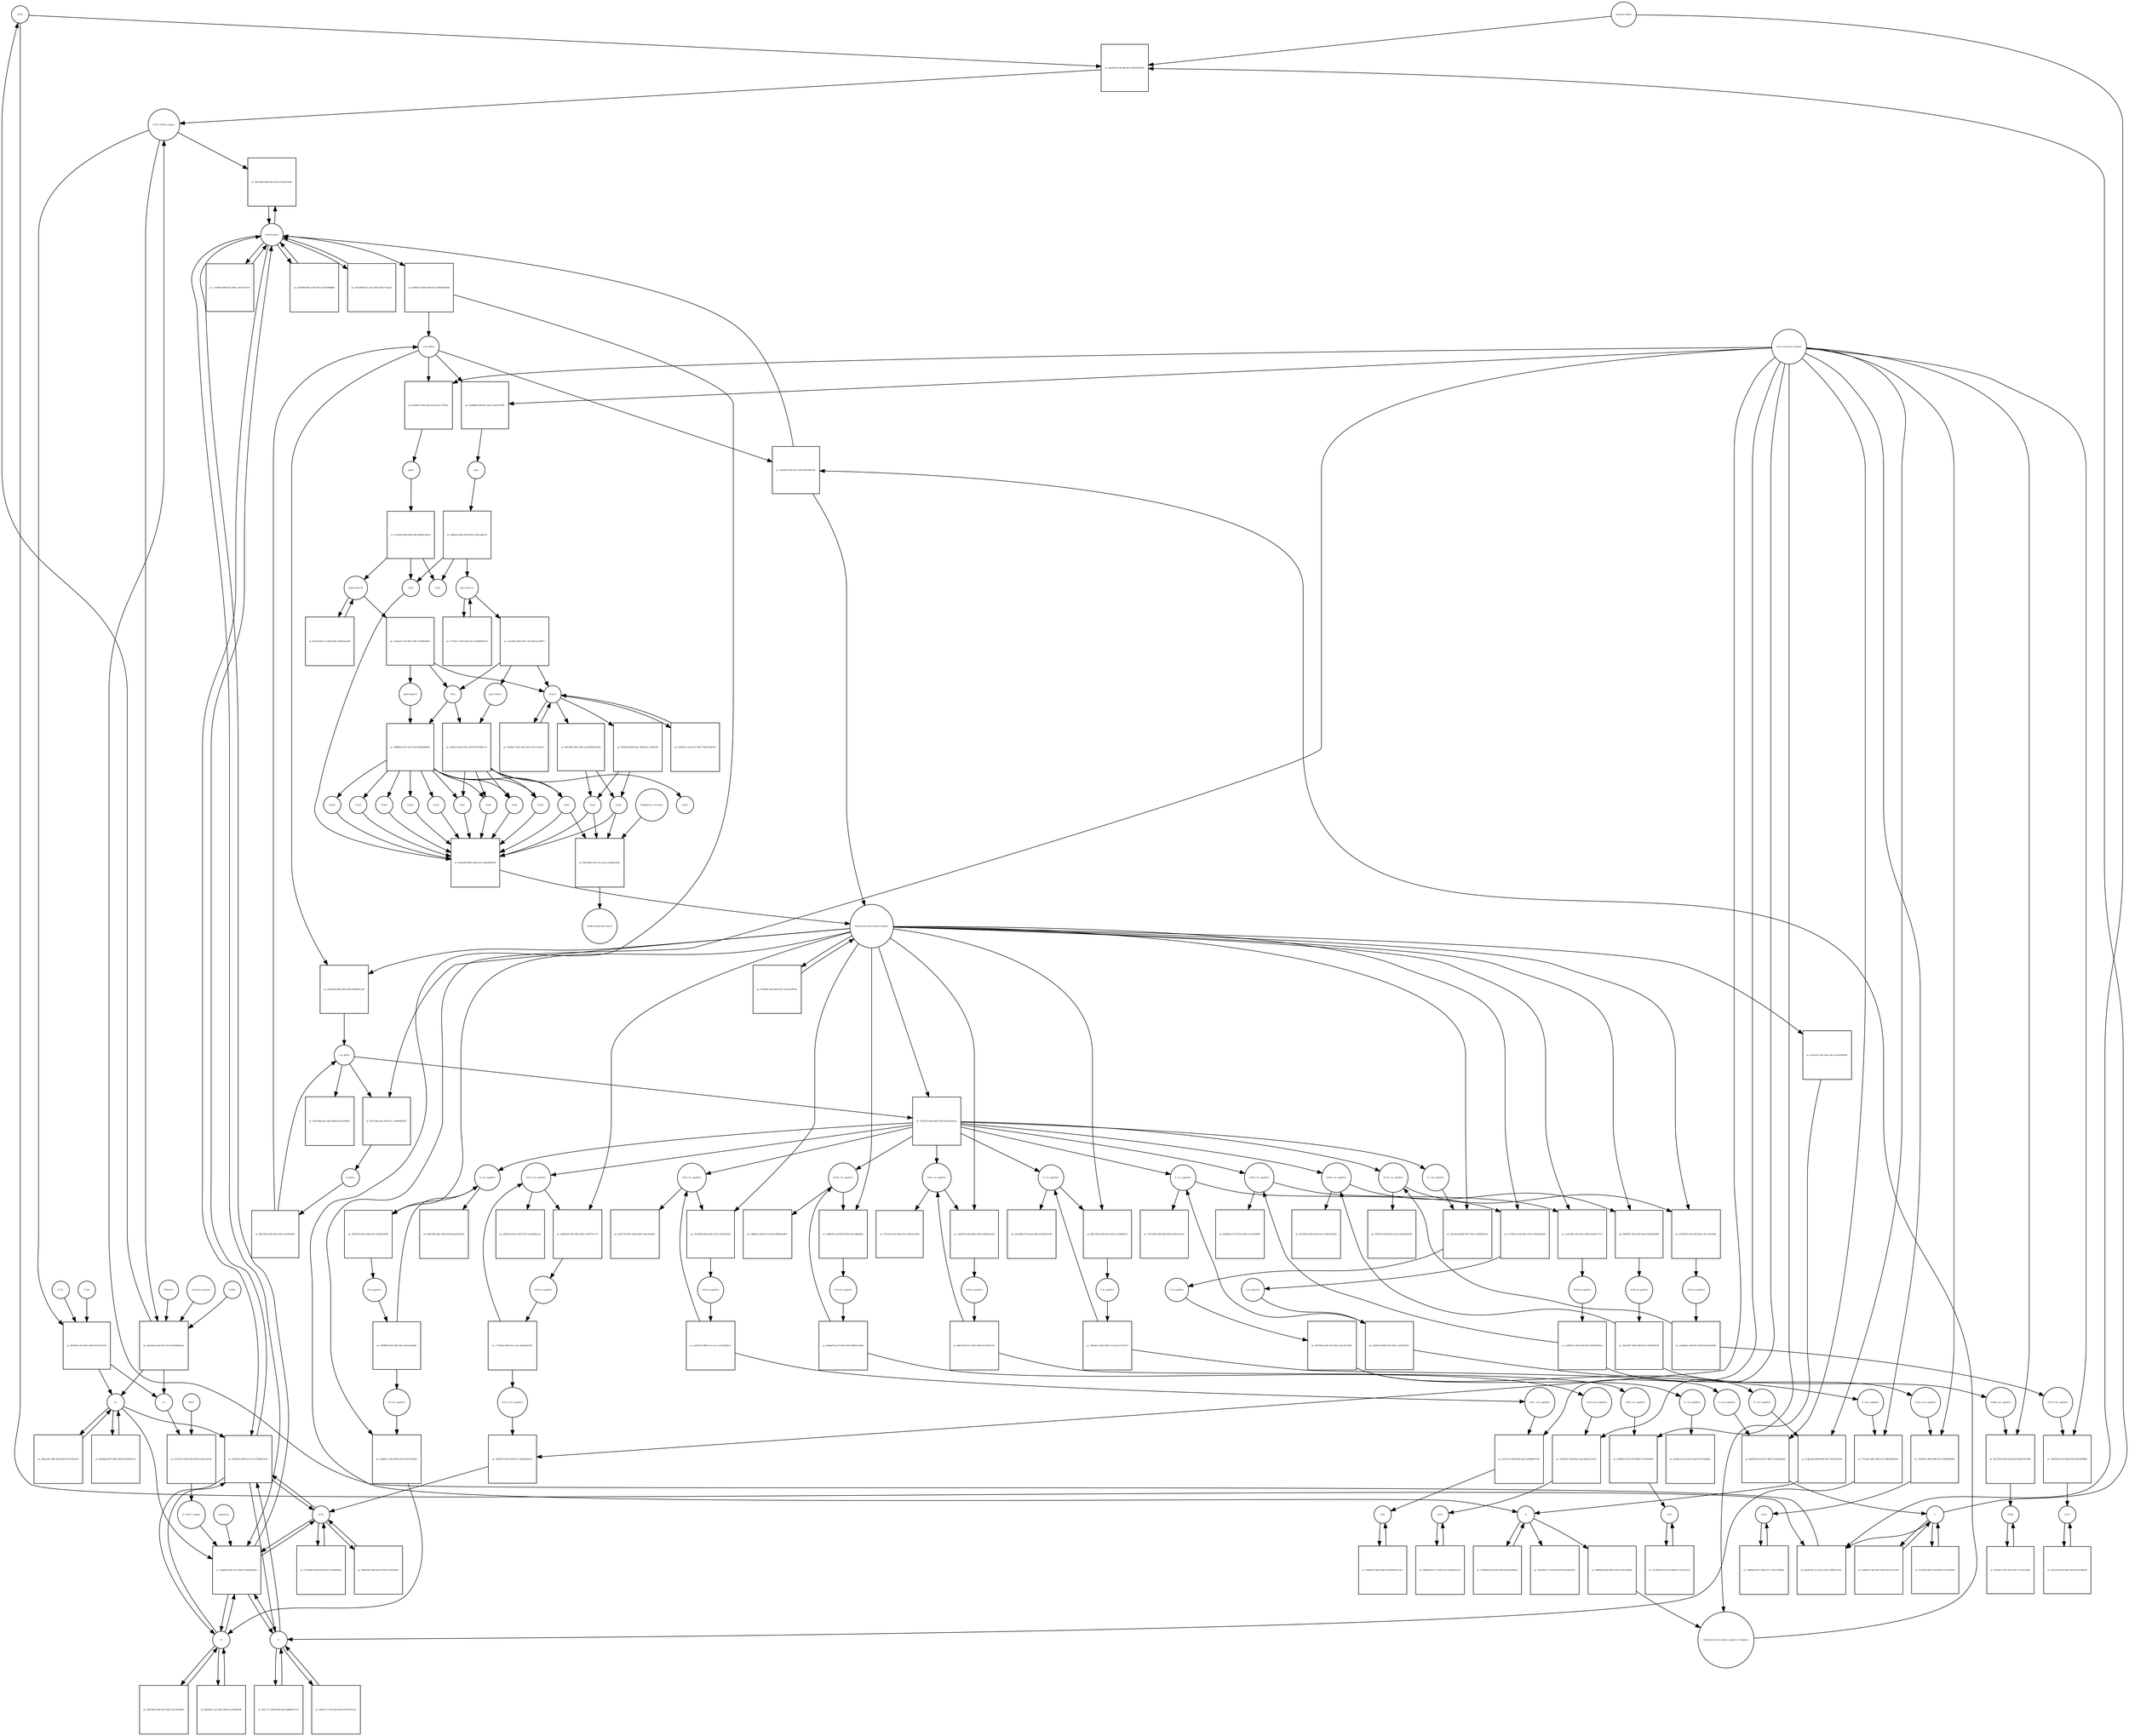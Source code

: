 strict digraph  {
ACE2 [annotation="", bipartite=0, cls=macromolecule, fontsize=4, label=ACE2, shape=circle];
"pr_ae429cd2-7edf-4fff-ba7a-9827845254f2" [annotation="", bipartite=1, cls=process, fontsize=4, label="pr_ae429cd2-7edf-4fff-ba7a-9827845254f2", shape=square];
"ACE2_SPIKE complex" [annotation="", bipartite=0, cls=complex, fontsize=4, label="ACE2_SPIKE complex", shape=circle];
"Heparan sulfate" [annotation="urn_miriam_obo.chebi_CHEBI%3A28815", bipartite=0, cls="simple chemical", fontsize=4, label="Heparan sulfate", shape=circle];
S [annotation=urn_miriam_uniprot_P0DTC2, bipartite=0, cls=macromolecule, fontsize=4, label=S, shape=circle];
Nucleocapsid [annotation="urn_miriam_obo.go_GO%3A0019013", bipartite=0, cls=complex, fontsize=4, label=Nucleocapsid, shape=circle];
"pr_d6cfea4b-5dd4-4dee-ba16-afc4eb274e44" [annotation="", bipartite=1, cls=process, fontsize=4, label="pr_d6cfea4b-5dd4-4dee-ba16-afc4eb274e44", shape=square];
"pr_df10e9fe-e4f4-4632-a469-d7fe5a012745" [annotation="", bipartite=1, cls=process, fontsize=4, label="pr_df10e9fe-e4f4-4632-a469-d7fe5a012745", shape=square];
S2 [annotation=urn_miriam_interpro_IPR002552, bipartite=0, cls=macromolecule, fontsize=4, label=S2, shape=circle];
CTSB [annotation="", bipartite=0, cls=macromolecule, fontsize=4, label=CTSB, shape=circle];
CTSL [annotation="", bipartite=0, cls=macromolecule, fontsize=4, label=CTSL, shape=circle];
S1 [annotation=urn_miriam_interpro_IPR002551, bipartite=0, cls=macromolecule, fontsize=4, label=S1, shape=circle];
"pr_ba24875b-11ca-461e-a762-1498fd7ce03e" [annotation="", bipartite=1, cls=process, fontsize=4, label="pr_ba24875b-11ca-461e-a762-1498fd7ce03e", shape=square];
"pr_4ab6f9b3-df6c-407e-8e8e-3e944a9d02eb" [annotation="", bipartite=1, cls=process, fontsize=4, label="pr_4ab6f9b3-df6c-407e-8e8e-3e944a9d02eb", shape=square];
cholesterol [annotation="urn_miriam_obo.chebi_CHEBI%3A16113", bipartite=0, cls="simple chemical", fontsize=4, label=cholesterol, shape=circle];
"S1_NRP1 complex" [annotation="", bipartite=0, cls=complex, fontsize=4, label="S1_NRP1 complex", shape=circle];
E [annotation=urn_miriam_uniprot_P0DTC4, bipartite=0, cls=macromolecule, fontsize=4, label=E, shape=circle];
M [annotation=urn_miriam_uniprot_P0DTC5, bipartite=0, cls=macromolecule, fontsize=4, label=M, shape=circle];
Orf7a [annotation=urn_miriam_uniprot_P0DTC7, bipartite=0, cls=macromolecule, fontsize=4, label=Orf7a, shape=circle];
"pr_830b4176-588d-4566-87e4-18d6be825b0b" [annotation="", bipartite=1, cls=process, fontsize=4, label="pr_830b4176-588d-4566-87e4-18d6be825b0b", shape=square];
"(+)ss gRNA" [annotation=urn_miriam_refseq_NC_045512, bipartite=0, cls="nucleic acid feature", fontsize=4, label="(+)ss gRNA", shape=circle];
N [annotation=urn_miriam_uniprot_P0DTC9, bipartite=0, cls="macromolecule multimer", fontsize=4, label=N, shape=circle];
"pr_051bf994-9dea-4745-9b7a-a12b919889b8" [annotation="", bipartite=1, cls=process, fontsize=4, label="pr_051bf994-9dea-4745-9b7a-a12b919889b8", shape=square];
"pr_07dcd8b9-87fc-41e5-b9fa-4526777ea432" [annotation="", bipartite=1, cls=process, fontsize=4, label="pr_07dcd8b9-87fc-41e5-b9fa-4526777ea432", shape=square];
"pr_4dc939a0-7cc9-4c69-ae95-f9cea2d2a392" [annotation="", bipartite=1, cls=process, fontsize=4, label="pr_4dc939a0-7cc9-4c69-ae95-f9cea2d2a392", shape=square];
"pr_57d620f0-e97f-4a61-beb3-41baa6599a54" [annotation="", bipartite=1, cls=process, fontsize=4, label="pr_57d620f0-e97f-4a61-beb3-41baa6599a54", shape=square];
"N (+)ss sgmRNA" [annotation=urn_miriam_ncbigene_43740575, bipartite=0, cls="nucleic acid feature", fontsize=4, label="N (+)ss sgmRNA", shape=circle];
"pr_9cdbce46-6068-4d99-a087-f253fcbf22ad" [annotation="", bipartite=1, cls=process, fontsize=4, label="pr_9cdbce46-6068-4d99-a087-f253fcbf22ad", shape=square];
"Host translation complex" [annotation="urn_miriam_obo.go_GO%3A0070992", bipartite=0, cls=complex, fontsize=4, label="Host translation complex", shape=circle];
"pr_1116f0eb-3b99-4fa1-9b8c-ce93331f7319" [annotation="", bipartite=1, cls=process, fontsize=4, label="pr_1116f0eb-3b99-4fa1-9b8c-ce93331f7319", shape=square];
"pr_da8a3a0e-e202-419c-8c3d-0010df0d562e" [annotation="", bipartite=1, cls=process, fontsize=4, label="pr_da8a3a0e-e202-419c-8c3d-0010df0d562e", shape=square];
FURIN [annotation="", bipartite=0, cls=macromolecule, fontsize=4, label=FURIN, shape=circle];
TMPRSS2 [annotation="", bipartite=0, cls=macromolecule, fontsize=4, label=TMPRSS2, shape=circle];
"Camostat mesylate" [annotation="urn_miriam_pubchem.compound_2536", bipartite=0, cls="simple chemical", fontsize=4, label="Camostat mesylate", shape=circle];
"pr_4462e340-c88e-4938-ab96-78110783ecf0" [annotation="", bipartite=1, cls=process, fontsize=4, label="pr_4462e340-c88e-4938-ab96-78110783ecf0", shape=square];
"Replication transcription complex_N oligomer" [annotation="", bipartite=0, cls=complex, fontsize=4, label="Replication transcription complex_N oligomer", shape=circle];
"pr_3dcaf26f-549e-4a1e-9544-9ffd1660c69c" [annotation="", bipartite=1, cls=process, fontsize=4, label="pr_3dcaf26f-549e-4a1e-9544-9ffd1660c69c", shape=square];
"Replication transcription complex" [annotation="", bipartite=0, cls=complex, fontsize=4, label="Replication transcription complex", shape=circle];
"pr_a3f3e601-a9f9-4cc5-a751-67fff6dc2e03" [annotation="", bipartite=1, cls=process, fontsize=4, label="pr_a3f3e601-a9f9-4cc5-a751-67fff6dc2e03", shape=square];
"pr_d62fddeb-897f-4d9a-8d56-ad76449a72e3" [annotation="", bipartite=1, cls=process, fontsize=4, label="pr_d62fddeb-897f-4d9a-8d56-ad76449a72e3", shape=square];
"pp1a Nsp3-11" [annotation=urn_miriam_uniprot_P0DTC1, bipartite=0, cls=macromolecule, fontsize=4, label="pp1a Nsp3-11", shape=circle];
"pr_acea0d4a-0b45-4627-aeb2-982cee1f6877" [annotation="", bipartite=1, cls=process, fontsize=4, label="pr_acea0d4a-0b45-4627-aeb2-982cee1f6877", shape=square];
"pp1a Nsp6-11" [annotation=urn_miriam_uniprot_P0DTC1, bipartite=0, cls=macromolecule, fontsize=4, label="pp1a Nsp6-11", shape=circle];
"Nsp3-4" [annotation="urn_miriam_ncbiprotein_YP_009725299|urn_miriam_ncbiprotein_YP_009725300", bipartite=0, cls=macromolecule, fontsize=4, label="Nsp3-4", shape=circle];
Nsp5 [annotation=urn_miriam_ncbiprotein_YP_009725301, bipartite=0, cls="macromolecule multimer", fontsize=4, label=Nsp5, shape=circle];
"Endoplasmic reticulum" [annotation="urn_miriam_obo.go_GO%3A0005783", bipartite=0, cls=complex, fontsize=4, label="Endoplasmic reticulum", shape=circle];
"pr_b005a989-ce67-431e-a32e-ac63b6524427" [annotation="", bipartite=1, cls=process, fontsize=4, label="pr_b005a989-ce67-431e-a32e-ac63b6524427", shape=square];
"Double-membrane vesicle" [annotation="urn_miriam_obo.go_GO%3A0039718", bipartite=0, cls=complex, fontsize=4, label="Double-membrane vesicle", shape=circle];
Nsp4 [annotation=urn_miriam_ncbiprotein_YP_009725300, bipartite=0, cls=macromolecule, fontsize=4, label=Nsp4, shape=circle];
Nsp3 [annotation=urn_miriam_ncbiprotein_YP_009725299, bipartite=0, cls=macromolecule, fontsize=4, label=Nsp3, shape=circle];
Nsp6 [annotation=urn_miriam_ncbiprotein_YP_009725302, bipartite=0, cls=macromolecule, fontsize=4, label=Nsp6, shape=circle];
"pr_77730cc2-75b6-4ed7-9ec5-a39948180519" [annotation="", bipartite=1, cls=process, fontsize=4, label="pr_77730cc2-75b6-4ed7-9ec5-a39948180519", shape=square];
"pr_e500425c-0aad-4c21-bfb7-70a6e79ad749" [annotation="", bipartite=1, cls=process, fontsize=4, label="pr_e500425c-0aad-4c21-bfb7-70a6e79ad749", shape=square];
"pp1ab Nsp3-16" [annotation=urn_miriam_uniprot_P0DTD1, bipartite=0, cls=macromolecule, fontsize=4, label="pp1ab Nsp3-16", shape=circle];
"pr_80ce01d0-bc1e-40d8-8296-a598d15ae846" [annotation="", bipartite=1, cls=process, fontsize=4, label="pr_80ce01d0-bc1e-40d8-8296-a598d15ae846", shape=square];
"pr_53efeab2-74c6-46f7-a982-72a90658efa5" [annotation="", bipartite=1, cls=process, fontsize=4, label="pr_53efeab2-74c6-46f7-a982-72a90658efa5", shape=square];
"pp1ab nsp6-16" [annotation=urn_miriam_uniprot_P0DTD1, bipartite=0, cls=macromolecule, fontsize=4, label="pp1ab nsp6-16", shape=circle];
"pr_d987cd60-a189-45e9-9b63-5ae724538d1c" [annotation="", bipartite=1, cls=process, fontsize=4, label="pr_d987cd60-a189-45e9-9b63-5ae724538d1c", shape=square];
"pr_2b2c717c-495b-4048-a0a6-0dbd951a727c" [annotation="", bipartite=1, cls=process, fontsize=4, label="pr_2b2c717c-495b-4048-a0a6-0dbd951a727c", shape=square];
"pr_8c505cf2-bb47-42ad-bf0b-11ef15befa81" [annotation="", bipartite=1, cls=process, fontsize=4, label="pr_8c505cf2-bb47-42ad-bf0b-11ef15befa81", shape=square];
"pr_fb4a68bc-5a3c-426c-9696-2ace5206e50b" [annotation="", bipartite=1, cls=process, fontsize=4, label="pr_fb4a68bc-5a3c-426c-9696-2ace5206e50b", shape=square];
"pr_28d5ec57-1013-4e65-892d-e5f7052dcae2" [annotation="", bipartite=1, cls=process, fontsize=4, label="pr_28d5ec57-1013-4e65-892d-e5f7052dcae2", shape=square];
"pr_a3842e97-3653-4ff7-b3ad-20273c1e3426" [annotation="", bipartite=1, cls=process, fontsize=4, label="pr_a3842e97-3653-4ff7-b3ad-20273c1e3426", shape=square];
"pr_07338e9b-a1b8-4ab8-b933-3971d6818f2d" [annotation="", bipartite=1, cls=process, fontsize=4, label="pr_07338e9b-a1b8-4ab8-b933-3971d6818f2d", shape=square];
Orf6 [annotation=urn_miriam_uniprot_P0DTC6, bipartite=0, cls=macromolecule, fontsize=4, label=Orf6, shape=circle];
"pr_0988eb76-68bf-4546-b139-06bf1deccdc3" [annotation="", bipartite=1, cls=process, fontsize=4, label="pr_0988eb76-68bf-4546-b139-06bf1deccdc3", shape=square];
Orf3a [annotation=urn_miriam_uniprot_P0DTC3, bipartite=0, cls=macromolecule, fontsize=4, label=Orf3a, shape=circle];
"pr_c96f00a8-59e7-48d3-a7c7-5d327528996a" [annotation="", bipartite=1, cls=process, fontsize=4, label="pr_c96f00a8-59e7-48d3-a7c7-5d327528996a", shape=square];
Orf8 [annotation=urn_miriam_uniprot_P0DTC8, bipartite=0, cls=macromolecule, fontsize=4, label=Orf8, shape=circle];
"pr_71c0d358-8c3e-457d-909b-ac732119ce22" [annotation="", bipartite=1, cls=process, fontsize=4, label="pr_71c0d358-8c3e-457d-909b-ac732119ce22", shape=square];
Orf9b [annotation=urn_miriam_uniprot_P0DTD2, bipartite=0, cls=macromolecule, fontsize=4, label=Orf9b, shape=circle];
"pr_3bc9f0f1-295e-4fcd-b3b2-174a7ec45f3d" [annotation="", bipartite=1, cls=process, fontsize=4, label="pr_3bc9f0f1-295e-4fcd-b3b2-174a7ec45f3d", shape=square];
Orf14 [annotation=urn_miriam_uniprot_P0DTD3, bipartite=0, cls=macromolecule, fontsize=4, label=Orf14, shape=circle];
"pr_b66d992b-9c17-4ebd-91eb-1932d6ee3c3a" [annotation="", bipartite=1, cls=process, fontsize=4, label="pr_b66d992b-9c17-4ebd-91eb-1932d6ee3c3a", shape=square];
Orf7b [annotation=urn_miriam_uniprot_P0DTD8, bipartite=0, cls=macromolecule, fontsize=4, label=Orf7b, shape=circle];
"pr_612ec92d-def3-400c-80a4-dfa1fe380cbf" [annotation="", bipartite=1, cls=process, fontsize=4, label="pr_612ec92d-def3-400c-80a4-dfa1fe380cbf", shape=square];
"pr_6bde7db0-5f89-42e6-973b-fea72801d8a9" [annotation="", bipartite=1, cls=process, fontsize=4, label="pr_6bde7db0-5f89-42e6-973b-fea72801d8a9", shape=square];
"M (+)ss sgmRNA" [annotation="", bipartite=0, cls="nucleic acid feature", fontsize=4, label="M (+)ss sgmRNA", shape=circle];
"pr_74bd87ec-a562-45fb-a542-6a791274b1bb" [annotation="", bipartite=1, cls=process, fontsize=4, label="pr_74bd87ec-a562-45fb-a542-6a791274b1bb", shape=square];
"E (+)ss sgmRNA" [annotation="", bipartite=0, cls="nucleic acid feature", fontsize=4, label="E (+)ss sgmRNA", shape=circle];
"pr_f77eaf8c-4d87-40b6-9c01-98fe3086e6dc" [annotation="", bipartite=1, cls=process, fontsize=4, label="pr_f77eaf8c-4d87-40b6-9c01-98fe3086e6dc", shape=square];
"S (+)ss sgmRNA" [annotation="", bipartite=0, cls="nucleic acid feature", fontsize=4, label="S (+)ss sgmRNA", shape=circle];
"pr_dbf5f938-6a5a-4f17-9fb6-511dab962ad2" [annotation="", bipartite=1, cls=process, fontsize=4, label="pr_dbf5f938-6a5a-4f17-9fb6-511dab962ad2", shape=square];
"Orf7a (+)ss sgmRNA" [annotation="", bipartite=0, cls="nucleic acid feature", fontsize=4, label="Orf7a (+)ss sgmRNA", shape=circle];
"pr_358d7ff3-3452-4268-b7cc-b45d06ad0e14" [annotation="", bipartite=1, cls=process, fontsize=4, label="pr_358d7ff3-3452-4268-b7cc-b45d06ad0e14", shape=square];
"Orf6  (+)ss sgmRNA" [annotation="", bipartite=0, cls="nucleic acid feature", fontsize=4, label="Orf6  (+)ss sgmRNA", shape=circle];
"pr_4a1617ea-3fd9-4dd3-bb55-e2d40660774b" [annotation="", bipartite=1, cls=process, fontsize=4, label="pr_4a1617ea-3fd9-4dd3-bb55-e2d40660774b", shape=square];
"Orf3a (+)ss sgmRNA" [annotation="", bipartite=0, cls="nucleic acid feature", fontsize=4, label="Orf3a (+)ss sgmRNA", shape=circle];
"pr_78a390c3-38fd-4098-9357-fe2b09df90d6" [annotation="", bipartite=1, cls=process, fontsize=4, label="pr_78a390c3-38fd-4098-9357-fe2b09df90d6", shape=square];
"Orf8 (+)ss sgmRNA" [annotation="", bipartite=0, cls="nucleic acid feature", fontsize=4, label="Orf8 (+)ss sgmRNA", shape=circle];
"pr_393965e2-0b1f-4359-8d8f-1671f4a9d029" [annotation="", bipartite=1, cls=process, fontsize=4, label="pr_393965e2-0b1f-4359-8d8f-1671f4a9d029", shape=square];
"Orf9b (+)ss sgmRNA" [annotation="", bipartite=0, cls="nucleic acid feature", fontsize=4, label="Orf9b (+)ss sgmRNA", shape=circle];
"pr_30c787b3-b47d-4cdd-81e8-068e61b15085" [annotation="", bipartite=1, cls=process, fontsize=4, label="pr_30c787b3-b47d-4cdd-81e8-068e61b15085", shape=square];
"Orf14 (+)ss sgmRNA" [annotation="", bipartite=0, cls="nucleic acid feature", fontsize=4, label="Orf14 (+)ss sgmRNA", shape=circle];
"pr_7d15d523-7a68-4faa-9c0a-46ec62ca3fc9" [annotation="", bipartite=1, cls=process, fontsize=4, label="pr_7d15d523-7a68-4faa-9c0a-46ec62ca3fc9", shape=square];
"Orf7b (+)ss sgmRNA" [annotation="", bipartite=0, cls="nucleic acid feature", fontsize=4, label="Orf7b (+)ss sgmRNA", shape=circle];
"pr_7b28194e-fe1d-46db-8526-b69e9f5f8d8b" [annotation="", bipartite=1, cls=process, fontsize=4, label="pr_7b28194e-fe1d-46db-8526-b69e9f5f8d8b", shape=square];
"(-)ss gRNA" [annotation=urn_miriam_refseq_NC_045512, bipartite=0, cls="nucleic acid feature", fontsize=4, label="(-)ss gRNA", shape=circle];
"pr_645130d6-ae0c-4de3-8f08-e255c935b819" [annotation="", bipartite=1, cls=process, fontsize=4, label="pr_645130d6-ae0c-4de3-8f08-e255c935b819", shape=square];
"pr_0996fb4b-dfe8-480b-ac68-e1b9c243ba60" [annotation="", bipartite=1, cls=process, fontsize=4, label="pr_0996fb4b-dfe8-480b-ac68-e1b9c243ba60", shape=square];
"pr_da016e05-e0f8-4d45-af89-65296b9ecaed" [annotation="", bipartite=1, cls=process, fontsize=4, label="pr_da016e05-e0f8-4d45-af89-65296b9ecaed", shape=square];
"M (-)ss sgmRNA" [annotation=urn_miriam_ncbigene_43740571, bipartite=0, cls="nucleic acid feature", fontsize=4, label="M (-)ss sgmRNA", shape=circle];
"pr_82de7002-d4dc-4909-b318-8aae0ac23021" [annotation="", bipartite=1, cls=process, fontsize=4, label="pr_82de7002-d4dc-4909-b318-8aae0ac23021", shape=square];
"E (-)ss sgmRNA" [annotation=urn_miriam_ncbigene_43740570, bipartite=0, cls="nucleic acid feature", fontsize=4, label="E (-)ss sgmRNA", shape=circle];
"pr_745703d6-50dd-43b6-909a-fe01be3c4cf3" [annotation="", bipartite=1, cls=process, fontsize=4, label="pr_745703d6-50dd-43b6-909a-fe01be3c4cf3", shape=square];
"S (-)ss sgmRNA" [annotation="", bipartite=0, cls="nucleic acid feature", fontsize=4, label="S (-)ss sgmRNA", shape=circle];
"pr_a245a8fb-b750-4aed-abde-ee55b1b7e594" [annotation="", bipartite=1, cls=process, fontsize=4, label="pr_a245a8fb-b750-4aed-abde-ee55b1b7e594", shape=square];
"Orf7a (-)ss sgmRNA" [annotation="", bipartite=0, cls="nucleic acid feature", fontsize=4, label="Orf7a (-)ss sgmRNA", shape=circle];
"pr_a86763cd-46c1-4a16-9723-1a3e2b84cae4" [annotation="", bipartite=1, cls=process, fontsize=4, label="pr_a86763cd-46c1-4a16-9723-1a3e2b84cae4", shape=square];
"Orf6 (-)ss sgmRNA" [annotation="", bipartite=0, cls="nucleic acid feature", fontsize=4, label="Orf6 (-)ss sgmRNA", shape=circle];
"pr_4e915783-f05c-42d4-a838-7eade163283e" [annotation="", bipartite=1, cls=process, fontsize=4, label="pr_4e915783-f05c-42d4-a838-7eade163283e", shape=square];
"Orf3a (-)ss sgmRNA" [annotation="", bipartite=0, cls="nucleic acid feature", fontsize=4, label="Orf3a (-)ss sgmRNA", shape=circle];
"pr_b5630b4e-2c79-423a-92dd-e7aa5559d0f9" [annotation="", bipartite=1, cls=process, fontsize=4, label="pr_b5630b4e-2c79-423a-92dd-e7aa5559d0f9", shape=square];
"Orf8 (-)ss sgmRNA" [annotation="", bipartite=0, cls="nucleic acid feature", fontsize=4, label="Orf8 (-)ss sgmRNA", shape=circle];
"pr_2797a525-2f5c-4fae-b7fe-5de0252c8fa9" [annotation="", bipartite=1, cls=process, fontsize=4, label="pr_2797a525-2f5c-4fae-b7fe-5de0252c8fa9", shape=square];
"Orf9b (-)ss sgmRNA" [annotation="", bipartite=0, cls="nucleic acid feature", fontsize=4, label="Orf9b (-)ss sgmRNA", shape=circle];
"pr_a0c93561-d30d-4e05-b1a4-1c9d37ed61d9" [annotation="", bipartite=1, cls=process, fontsize=4, label="pr_a0c93561-d30d-4e05-b1a4-1c9d37ed61d9", shape=square];
"Orf14 (-)ss sgmRNA" [annotation="", bipartite=0, cls="nucleic acid feature", fontsize=4, label="Orf14 (-)ss sgmRNA", shape=circle];
"pr_cdbd0aa7-685b-47c6-a9ad-99f0bdea2be7" [annotation="", bipartite=1, cls=process, fontsize=4, label="pr_cdbd0aa7-685b-47c6-a9ad-99f0bdea2be7", shape=square];
"Orf7b (-)ss sgmRNA" [annotation="", bipartite=0, cls="nucleic acid feature", fontsize=4, label="Orf7b (-)ss sgmRNA", shape=circle];
"pr_3978132f-9556-4b12-8c5c-45009cb2530f" [annotation="", bipartite=1, cls=process, fontsize=4, label="pr_3978132f-9556-4b12-8c5c-45009cb2530f", shape=square];
"pr_89127da5-fedc-47f0-ac1c-c9900df45857" [annotation="", bipartite=1, cls=process, fontsize=4, label="pr_89127da5-fedc-47f0-ac1c-c9900df45857", shape=square];
"ds gRNA" [annotation=urn_miriam_refseq_NC_045512, bipartite=0, cls="nucleic acid feature", fontsize=4, label="ds gRNA", shape=circle];
"pr_54f51970-da61-450b-adb7-051d820302ff" [annotation="", bipartite=1, cls=process, fontsize=4, label="pr_54f51970-da61-450b-adb7-051d820302ff", shape=square];
"M ds sgmRNA" [annotation="", bipartite=0, cls="nucleic acid feature", fontsize=4, label="M ds sgmRNA", shape=circle];
"pr_a17c6bc3-c1ab-4901-a795-c56160e03309" [annotation="", bipartite=1, cls=process, fontsize=4, label="pr_a17c6bc3-c1ab-4901-a795-c56160e03309", shape=square];
"E ds sgmRNA" [annotation="", bipartite=0, cls="nucleic acid feature", fontsize=4, label="E ds sgmRNA", shape=circle];
"pr_dbf7c356-a04b-4d7e-9c28-27c25df563a5" [annotation="", bipartite=1, cls=process, fontsize=4, label="pr_dbf7c356-a04b-4d7e-9c28-27c25df563a5", shape=square];
"S ds sgmRNA" [annotation="", bipartite=0, cls="nucleic acid feature", fontsize=4, label="S ds sgmRNA", shape=circle];
"pr_a6b291b9-7b25-458a-9855-c6104774c77e" [annotation="", bipartite=1, cls=process, fontsize=4, label="pr_a6b291b9-7b25-458a-9855-c6104774c77e", shape=square];
"Orf7a ds sgmRNA" [annotation="", bipartite=0, cls="nucleic acid feature", fontsize=4, label="Orf7a ds sgmRNA", shape=circle];
"pr_cfcd2600-d4df-4d30-a073-fc3e33914100" [annotation="", bipartite=1, cls=process, fontsize=4, label="pr_cfcd2600-d4df-4d30-a073-fc3e33914100", shape=square];
"Orf6 ds sgmRNA" [annotation="", bipartite=0, cls="nucleic acid feature", fontsize=4, label="Orf6 ds sgmRNA", shape=circle];
"pr_ea33238a-c45b-48ca-9982-6c6e85c77e11" [annotation="", bipartite=1, cls=process, fontsize=4, label="pr_ea33238a-c45b-48ca-9982-6c6e85c77e11", shape=square];
"Orf3a ds sgmRNA" [annotation="", bipartite=0, cls="nucleic acid feature", fontsize=4, label="Orf3a ds sgmRNA", shape=circle];
"pr_c2bb270f-a540-406b-a38a-ae428e1de1f6" [annotation="", bipartite=1, cls=process, fontsize=4, label="pr_c2bb270f-a540-406b-a38a-ae428e1de1f6", shape=square];
"Orf8 ds sgmRNA" [annotation="", bipartite=0, cls="nucleic acid feature", fontsize=4, label="Orf8 ds sgmRNA", shape=circle];
"pr_59b39937-8259-44f2-8de4-f5df5d545bb9" [annotation="", bipartite=1, cls=process, fontsize=4, label="pr_59b39937-8259-44f2-8de4-f5df5d545bb9", shape=square];
"Orf9b ds sgmRNA" [annotation="", bipartite=0, cls="nucleic acid feature", fontsize=4, label="Orf9b ds sgmRNA", shape=circle];
"pr_a48b37f9-ac8f-4922-9919-2a0c3408ed2a" [annotation="", bipartite=1, cls=process, fontsize=4, label="pr_a48b37f9-ac8f-4922-9919-2a0c3408ed2a", shape=square];
"Orf14 ds sgmRNA" [annotation="", bipartite=0, cls="nucleic acid feature", fontsize=4, label="Orf14 ds sgmRNA", shape=circle];
"pr_e97d5290-1fab-4363-b3dc-3bccc80e18ab" [annotation="", bipartite=1, cls=process, fontsize=4, label="pr_e97d5290-1fab-4363-b3dc-3bccc80e18ab", shape=square];
"Orf7b ds sgmRNA" [annotation="", bipartite=0, cls="nucleic acid feature", fontsize=4, label="Orf7b ds sgmRNA", shape=circle];
"pr_38fa7942-b382-4eda-b2d3-103355ff40fc" [annotation="", bipartite=1, cls=process, fontsize=4, label="pr_38fa7942-b382-4eda-b2d3-103355ff40fc", shape=square];
"pr_f7698894-03d2-49ff-9423-ed0e3e5366b5" [annotation="", bipartite=1, cls=process, fontsize=4, label="pr_f7698894-03d2-49ff-9423-ed0e3e5366b5", shape=square];
"pr_2838e52f-6b99-4235-8df2-ce32972853e7" [annotation="", bipartite=1, cls=process, fontsize=4, label="pr_2838e52f-6b99-4235-8df2-ce32972853e7", shape=square];
"pr_7d9eab11-ab45-4445-a713-ab1ac197c937" [annotation="", bipartite=1, cls=process, fontsize=4, label="pr_7d9eab11-ab45-4445-a713-ab1ac197c937", shape=square];
"pr_17705441-6eb8-4151-ae41-da920db37f6c" [annotation="", bipartite=1, cls=process, fontsize=4, label="pr_17705441-6eb8-4151-ae41-da920db37f6c", shape=square];
"pr_e2a697a2-89b8-4c7e-acc1-5cfc26b2d5c9" [annotation="", bipartite=1, cls=process, fontsize=4, label="pr_e2a697a2-89b8-4c7e-acc1-5cfc26b2d5c9", shape=square];
"pr_a29867b5-c839-43df-9362-448764fb95a5" [annotation="", bipartite=1, cls=process, fontsize=4, label="pr_a29867b5-c839-43df-9362-448764fb95a5", shape=square];
"pr_68b7b592-0a17-4bcf-a909-83215d54c054" [annotation="", bipartite=1, cls=process, fontsize=4, label="pr_68b7b592-0a17-4bcf-a909-83215d54c054", shape=square];
"pr_58ceb875-3836-44bf-8c9a-7434bf55f346" [annotation="", bipartite=1, cls=process, fontsize=4, label="pr_58ceb875-3836-44bf-8c9a-7434bf55f346", shape=square];
"pr_edd8a67b-ea37-4034-9bdf-c960914c40bd" [annotation="", bipartite=1, cls=process, fontsize=4, label="pr_edd8a67b-ea37-4034-9bdf-c960914c40bd", shape=square];
"pr_2e003d6a-1a8f-48c3-b858-b4cef0235966" [annotation="", bipartite=1, cls=process, fontsize=4, label="pr_2e003d6a-1a8f-48c3-b858-b4cef0235966", shape=square];
"N  (-)ss sgmRNA" [annotation=urn_miriam_ncbigene_43740575, bipartite=0, cls="nucleic acid feature", fontsize=4, label="N  (-)ss sgmRNA", shape=circle];
"pr_5dacda30-4b0d-4817-954f-cc959078ee2d" [annotation="", bipartite=1, cls=process, fontsize=4, label="pr_5dacda30-4b0d-4817-954f-cc959078ee2d", shape=square];
"N ds sgmRNA" [annotation="", bipartite=0, cls="nucleic acid feature", fontsize=4, label="N ds sgmRNA", shape=circle];
"pr_40733b26-eb97-4c6e-82e2-3dc32b1182fe" [annotation="", bipartite=1, cls=process, fontsize=4, label="pr_40733b26-eb97-4c6e-82e2-3dc32b1182fe", shape=square];
"N (-)ss sgmRNA" [annotation="", bipartite=0, cls="nucleic acid feature", fontsize=4, label="N (-)ss sgmRNA", shape=circle];
pp1ab [annotation=urn_miriam_uniprot_P0DTD1, bipartite=0, cls=macromolecule, fontsize=4, label=pp1ab, shape=circle];
"pr_1f1b4a4f-8b29-4e64-b9be-6fbf65c4dac9" [annotation="", bipartite=1, cls=process, fontsize=4, label="pr_1f1b4a4f-8b29-4e64-b9be-6fbf65c4dac9", shape=square];
Nsp2 [annotation=urn_miriam_ncbiprotein_YP_009725298, bipartite=0, cls=macromolecule, fontsize=4, label=Nsp2, shape=circle];
Nsp1 [annotation=urn_miriam_ncbiprotein_YP_009725297, bipartite=0, cls=macromolecule, fontsize=4, label=Nsp1, shape=circle];
pp1a [annotation=urn_miriam_uniprot_P0DTC1, bipartite=0, cls=macromolecule, fontsize=4, label=pp1a, shape=circle];
"pr_4f94f4c4-d954-487b-9814-2393cedfee70" [annotation="", bipartite=1, cls=process, fontsize=4, label="pr_4f94f4c4-d954-487b-9814-2393cedfee70", shape=square];
"pr_29adb0c7-493c-4631-bf11-52c5153a55c1" [annotation="", bipartite=1, cls=process, fontsize=4, label="pr_29adb0c7-493c-4631-bf11-52c5153a55c1", shape=square];
"pr_993b61ed-694f-4adc-9d48-b5ccc0d9c63b" [annotation="", bipartite=1, cls=process, fontsize=4, label="pr_993b61ed-694f-4adc-9d48-b5ccc0d9c63b", shape=square];
"pr_009cf98d-3202-446b-a1ab-ff0a85cbdfda" [annotation="", bipartite=1, cls=process, fontsize=4, label="pr_009cf98d-3202-446b-a1ab-ff0a85cbdfda", shape=square];
"pr_ead0a7cd-bae5-46c2-9878-f7f51484e175" [annotation="", bipartite=1, cls=process, fontsize=4, label="pr_ead0a7cd-bae5-46c2-9878-f7f51484e175", shape=square];
Nsp7 [annotation=urn_miriam_ncbiprotein_YP_009725303, bipartite=0, cls=macromolecule, fontsize=4, label=Nsp7, shape=circle];
Nsp8 [annotation=urn_miriam_ncbiprotein_YP_009725304, bipartite=0, cls=macromolecule, fontsize=4, label=Nsp8, shape=circle];
Nsp9 [annotation=urn_miriam_ncbiprotein_YP_009725305, bipartite=0, cls=macromolecule, fontsize=4, label=Nsp9, shape=circle];
Nsp10 [annotation=urn_miriam_ncbiprotein_YP_009725306, bipartite=0, cls=macromolecule, fontsize=4, label=Nsp10, shape=circle];
Nsp11 [annotation=urn_miriam_ncbiprotein_YP_009725312, bipartite=0, cls=macromolecule, fontsize=4, label=Nsp11, shape=circle];
"pr_5988ffe0-e351-4187-a0ed-f260ab9f80e0" [annotation="", bipartite=1, cls=process, fontsize=4, label="pr_5988ffe0-e351-4187-a0ed-f260ab9f80e0", shape=square];
Nsp13 [annotation=urn_miriam_ncbiprotein_YP_009725308, bipartite=0, cls=macromolecule, fontsize=4, label=Nsp13, shape=circle];
Nsp12 [annotation=urn_miriam_ncbiprotein_YP_009725307, bipartite=0, cls=macromolecule, fontsize=4, label=Nsp12, shape=circle];
Nsp16 [annotation=urn_miriam_ncbiprotein_YP_009725311, bipartite=0, cls=macromolecule, fontsize=4, label=Nsp16, shape=circle];
Nsp15 [annotation=urn_miriam_ncbiprotein_YP_009725310, bipartite=0, cls=macromolecule, fontsize=4, label=Nsp15, shape=circle];
Nsp14 [annotation=urn_miriam_ncbiprotein_YP_009725309, bipartite=0, cls=macromolecule, fontsize=4, label=Nsp14, shape=circle];
"pr_ba9aa10b-9897-42de-bc50-14d5e9b86126" [annotation="", bipartite=1, cls=process, fontsize=4, label="pr_ba9aa10b-9897-42de-bc50-14d5e9b86126", shape=square];
"pr_233db8e9-5fdf-44c5-befe-42edc4153ffb" [annotation="", bipartite=1, cls=process, fontsize=4, label="pr_233db8e9-5fdf-44c5-befe-42edc4153ffb", shape=square];
"pr_8243b025-2fd0-46a0-acfb-bafac279422c" [annotation="", bipartite=1, cls=process, fontsize=4, label="pr_8243b025-2fd0-46a0-acfb-bafac279422c", shape=square];
"pr_02e40ec4-a15d-4c25-aab9-6e573c4bfd4e" [annotation="", bipartite=1, cls=process, fontsize=4, label="pr_02e40ec4-a15d-4c25-aab9-6e573c4bfd4e", shape=square];
"pr_076fd2e6-24bf-4863-b921-bc2c4ee887ae" [annotation="", bipartite=1, cls=process, fontsize=4, label="pr_076fd2e6-24bf-4863-b921-bc2c4ee887ae", shape=square];
"pr_e2ecbc9e-342c-4abc-98ce-4ce2603fd205" [annotation="", bipartite=1, cls=process, fontsize=4, label="pr_e2ecbc9e-342c-4abc-98ce-4ce2603fd205", shape=square];
"pr_5374f374-0eb6-4667-9f5a-031bc2eee61a" [annotation="", bipartite=1, cls=process, fontsize=4, label="pr_5374f374-0eb6-4667-9f5a-031bc2eee61a", shape=square];
"pr_a7247e53-5449-4399-8978-e542eceef426" [annotation="", bipartite=1, cls=process, fontsize=4, label="pr_a7247e53-5449-4399-8978-e542eceef426", shape=square];
NRP1 [annotation="", bipartite=0, cls=macromolecule, fontsize=4, label=NRP1, shape=circle];
ACE2 -> "pr_ae429cd2-7edf-4fff-ba7a-9827845254f2"  [annotation="", interaction_type=consumption];
ACE2 -> "pr_ba24875b-11ca-461e-a762-1498fd7ce03e"  [annotation="", interaction_type=consumption];
"pr_ae429cd2-7edf-4fff-ba7a-9827845254f2" -> "ACE2_SPIKE complex"  [annotation="", interaction_type=production];
"ACE2_SPIKE complex" -> "pr_d6cfea4b-5dd4-4dee-ba16-afc4eb274e44"  [annotation="urn_miriam_pubmed_32142651|urn_miriam_pubmed_32094589|urn_miriam_taxonomy_2697049", interaction_type=stimulation];
"ACE2_SPIKE complex" -> "pr_df10e9fe-e4f4-4632-a469-d7fe5a012745"  [annotation="", interaction_type=consumption];
"ACE2_SPIKE complex" -> "pr_da8a3a0e-e202-419c-8c3d-0010df0d562e"  [annotation="", interaction_type=consumption];
"Heparan sulfate" -> "pr_ae429cd2-7edf-4fff-ba7a-9827845254f2"  [annotation="urn_miriam_pubmed_32142651|urn_miriam_pubmed_32094589|urn_miriam_taxonomy_2697049|urn_miriam_pubmed_32970989", interaction_type=stimulation];
"Heparan sulfate" -> "pr_ba24875b-11ca-461e-a762-1498fd7ce03e"  [annotation="urn_miriam_pubmed_32142651|urn_miriam_pubmed_32094589|urn_miriam_taxonomy_2697049|urn_miriam_pubmed_32155444|urn_miriam_pubmed_32970989", interaction_type=stimulation];
S -> "pr_ae429cd2-7edf-4fff-ba7a-9827845254f2"  [annotation="", interaction_type=consumption];
S -> "pr_ba24875b-11ca-461e-a762-1498fd7ce03e"  [annotation="", interaction_type=consumption];
S -> "pr_8c505cf2-bb47-42ad-bf0b-11ef15befa81"  [annotation="", interaction_type=consumption];
S -> "pr_a3842e97-3653-4ff7-b3ad-20273c1e3426"  [annotation="", interaction_type=consumption];
Nucleocapsid -> "pr_d6cfea4b-5dd4-4dee-ba16-afc4eb274e44"  [annotation="", interaction_type=consumption];
Nucleocapsid -> "pr_4ab6f9b3-df6c-407e-8e8e-3e944a9d02eb"  [annotation="", interaction_type=consumption];
Nucleocapsid -> "pr_830b4176-588d-4566-87e4-18d6be825b0b"  [annotation="", interaction_type=consumption];
Nucleocapsid -> "pr_051bf994-9dea-4745-9b7a-a12b919889b8"  [annotation="", interaction_type=consumption];
Nucleocapsid -> "pr_07dcd8b9-87fc-41e5-b9fa-4526777ea432"  [annotation="", interaction_type=consumption];
Nucleocapsid -> "pr_1116f0eb-3b99-4fa1-9b8c-ce93331f7319"  [annotation="", interaction_type=consumption];
Nucleocapsid -> "pr_a3f3e601-a9f9-4cc5-a751-67fff6dc2e03"  [annotation="", interaction_type=consumption];
"pr_d6cfea4b-5dd4-4dee-ba16-afc4eb274e44" -> Nucleocapsid  [annotation="", interaction_type=production];
"pr_df10e9fe-e4f4-4632-a469-d7fe5a012745" -> S2  [annotation="", interaction_type=production];
"pr_df10e9fe-e4f4-4632-a469-d7fe5a012745" -> S1  [annotation="", interaction_type=production];
S2 -> "pr_4ab6f9b3-df6c-407e-8e8e-3e944a9d02eb"  [annotation="urn_miriam_pubmed_32142651|urn_miriam_pubmed_32094589|urn_miriam_pubmed_32047258|urn_miriam_taxonomy_2697049|urn_miriam_pubmed_32944968", interaction_type=stimulation];
S2 -> "pr_4462e340-c88e-4938-ab96-78110783ecf0"  [annotation="", interaction_type=consumption];
S2 -> "pr_a3f3e601-a9f9-4cc5-a751-67fff6dc2e03"  [annotation="urn_miriam_pubmed_32142651|urn_miriam_pubmed_32047258|urn_miriam_taxonomy_2697049", interaction_type=stimulation];
S2 -> "pr_d62fddeb-897f-4d9a-8d56-ad76449a72e3"  [annotation="", interaction_type=consumption];
CTSB -> "pr_df10e9fe-e4f4-4632-a469-d7fe5a012745"  [annotation="urn_miriam_pubmed_32142651|urn_miriam_taxonomy_2697049", interaction_type=catalysis];
CTSL -> "pr_df10e9fe-e4f4-4632-a469-d7fe5a012745"  [annotation="urn_miriam_pubmed_32142651|urn_miriam_taxonomy_2697049", interaction_type=catalysis];
S1 -> "pr_a7247e53-5449-4399-8978-e542eceef426"  [annotation="", interaction_type=consumption];
"pr_ba24875b-11ca-461e-a762-1498fd7ce03e" -> "ACE2_SPIKE complex"  [annotation="", interaction_type=production];
"pr_4ab6f9b3-df6c-407e-8e8e-3e944a9d02eb" -> Nucleocapsid  [annotation="", interaction_type=production];
"pr_4ab6f9b3-df6c-407e-8e8e-3e944a9d02eb" -> E  [annotation="", interaction_type=production];
"pr_4ab6f9b3-df6c-407e-8e8e-3e944a9d02eb" -> M  [annotation="", interaction_type=production];
"pr_4ab6f9b3-df6c-407e-8e8e-3e944a9d02eb" -> Orf7a  [annotation="", interaction_type=production];
cholesterol -> "pr_4ab6f9b3-df6c-407e-8e8e-3e944a9d02eb"  [annotation="urn_miriam_pubmed_32142651|urn_miriam_pubmed_32094589|urn_miriam_pubmed_32047258|urn_miriam_taxonomy_2697049|urn_miriam_pubmed_32944968", interaction_type=stimulation];
"S1_NRP1 complex" -> "pr_4ab6f9b3-df6c-407e-8e8e-3e944a9d02eb"  [annotation="urn_miriam_pubmed_32142651|urn_miriam_pubmed_32094589|urn_miriam_pubmed_32047258|urn_miriam_taxonomy_2697049|urn_miriam_pubmed_32944968", interaction_type=stimulation];
E -> "pr_4ab6f9b3-df6c-407e-8e8e-3e944a9d02eb"  [annotation="", interaction_type=consumption];
E -> "pr_a3f3e601-a9f9-4cc5-a751-67fff6dc2e03"  [annotation="", interaction_type=consumption];
E -> "pr_2b2c717c-495b-4048-a0a6-0dbd951a727c"  [annotation="", interaction_type=consumption];
E -> "pr_28d5ec57-1013-4e65-892d-e5f7052dcae2"  [annotation="", interaction_type=consumption];
M -> "pr_4ab6f9b3-df6c-407e-8e8e-3e944a9d02eb"  [annotation="", interaction_type=consumption];
M -> "pr_a3f3e601-a9f9-4cc5-a751-67fff6dc2e03"  [annotation="", interaction_type=consumption];
M -> "pr_d987cd60-a189-45e9-9b63-5ae724538d1c"  [annotation="", interaction_type=consumption];
M -> "pr_fb4a68bc-5a3c-426c-9696-2ace5206e50b"  [annotation="", interaction_type=consumption];
Orf7a -> "pr_4ab6f9b3-df6c-407e-8e8e-3e944a9d02eb"  [annotation="", interaction_type=consumption];
Orf7a -> "pr_a3f3e601-a9f9-4cc5-a751-67fff6dc2e03"  [annotation="", interaction_type=consumption];
Orf7a -> "pr_07338e9b-a1b8-4ab8-b933-3971d6818f2d"  [annotation="", interaction_type=consumption];
Orf7a -> "pr_6bde7db0-5f89-42e6-973b-fea72801d8a9"  [annotation="", interaction_type=consumption];
"pr_830b4176-588d-4566-87e4-18d6be825b0b" -> "(+)ss gRNA"  [annotation="", interaction_type=production];
"pr_830b4176-588d-4566-87e4-18d6be825b0b" -> N  [annotation="", interaction_type=production];
"(+)ss gRNA" -> "pr_3dcaf26f-549e-4a1e-9544-9ffd1660c69c"  [annotation="", interaction_type=consumption];
"(+)ss gRNA" -> "pr_da016e05-e0f8-4d45-af89-65296b9ecaed"  [annotation="", interaction_type=consumption];
"(+)ss gRNA" -> "pr_233db8e9-5fdf-44c5-befe-42edc4153ffb"  [annotation="", interaction_type=consumption];
"(+)ss gRNA" -> "pr_8243b025-2fd0-46a0-acfb-bafac279422c"  [annotation="", interaction_type=consumption];
N -> "pr_4dc939a0-7cc9-4c69-ae95-f9cea2d2a392"  [annotation="", interaction_type=consumption];
N -> "pr_57d620f0-e97f-4a61-beb3-41baa6599a54"  [annotation="", interaction_type=consumption];
N -> "pr_0996fb4b-dfe8-480b-ac68-e1b9c243ba60"  [annotation="", interaction_type=consumption];
"pr_051bf994-9dea-4745-9b7a-a12b919889b8" -> Nucleocapsid  [annotation="", interaction_type=production];
"pr_07dcd8b9-87fc-41e5-b9fa-4526777ea432" -> Nucleocapsid  [annotation="", interaction_type=production];
"pr_57d620f0-e97f-4a61-beb3-41baa6599a54" -> N  [annotation="", interaction_type=production];
"N (+)ss sgmRNA" -> "pr_9cdbce46-6068-4d99-a087-f253fcbf22ad"  [annotation="", interaction_type=consumption];
"pr_9cdbce46-6068-4d99-a087-f253fcbf22ad" -> N  [annotation="", interaction_type=production];
"Host translation complex" -> "pr_9cdbce46-6068-4d99-a087-f253fcbf22ad"  [annotation="", interaction_type="necessary stimulation"];
"Host translation complex" -> "pr_74bd87ec-a562-45fb-a542-6a791274b1bb"  [annotation="urn_miriam_pubmed_31226023|urn_miriam_pubmed_27712623", interaction_type="necessary stimulation"];
"Host translation complex" -> "pr_f77eaf8c-4d87-40b6-9c01-98fe3086e6dc"  [annotation="urn_miriam_pubmed_31226023|urn_miriam_pubmed_27712623", interaction_type="necessary stimulation"];
"Host translation complex" -> "pr_dbf5f938-6a5a-4f17-9fb6-511dab962ad2"  [annotation="urn_miriam_pubmed_31226023|urn_miriam_pubmed_27712623", interaction_type="necessary stimulation"];
"Host translation complex" -> "pr_358d7ff3-3452-4268-b7cc-b45d06ad0e14"  [annotation="urn_miriam_pubmed_31226023|urn_miriam_pubmed_27712623", interaction_type="necessary stimulation"];
"Host translation complex" -> "pr_4a1617ea-3fd9-4dd3-bb55-e2d40660774b"  [annotation="urn_miriam_pubmed_31226023|urn_miriam_pubmed_27712623", interaction_type="necessary stimulation"];
"Host translation complex" -> "pr_78a390c3-38fd-4098-9357-fe2b09df90d6"  [annotation="urn_miriam_pubmed_31226023|urn_miriam_pubmed_27712623", interaction_type="necessary stimulation"];
"Host translation complex" -> "pr_393965e2-0b1f-4359-8d8f-1671f4a9d029"  [annotation="urn_miriam_pubmed_31226023|urn_miriam_pubmed_27712623", interaction_type="necessary stimulation"];
"Host translation complex" -> "pr_30c787b3-b47d-4cdd-81e8-068e61b15085"  [annotation="urn_miriam_pubmed_31226023|urn_miriam_pubmed_27712623", interaction_type="necessary stimulation"];
"Host translation complex" -> "pr_7d15d523-7a68-4faa-9c0a-46ec62ca3fc9"  [annotation="urn_miriam_pubmed_31226023|urn_miriam_pubmed_27712623", interaction_type="necessary stimulation"];
"Host translation complex" -> "pr_7b28194e-fe1d-46db-8526-b69e9f5f8d8b"  [annotation="urn_miriam_pubmed_31226023|urn_miriam_pubmed_27712623", interaction_type="necessary stimulation"];
"Host translation complex" -> "pr_233db8e9-5fdf-44c5-befe-42edc4153ffb"  [annotation="urn_miriam_pubmed_31226023|urn_miriam_pubmed_27712623", interaction_type="necessary stimulation"];
"Host translation complex" -> "pr_8243b025-2fd0-46a0-acfb-bafac279422c"  [annotation="urn_miriam_pubmed_31226023|urn_miriam_pubmed_27712623", interaction_type="necessary stimulation"];
"pr_1116f0eb-3b99-4fa1-9b8c-ce93331f7319" -> Nucleocapsid  [annotation="", interaction_type=production];
"pr_da8a3a0e-e202-419c-8c3d-0010df0d562e" -> S2  [annotation="", interaction_type=production];
"pr_da8a3a0e-e202-419c-8c3d-0010df0d562e" -> ACE2  [annotation="", interaction_type=production];
"pr_da8a3a0e-e202-419c-8c3d-0010df0d562e" -> S1  [annotation="", interaction_type=production];
FURIN -> "pr_da8a3a0e-e202-419c-8c3d-0010df0d562e"  [annotation="urn_miriam_pubmed_32142651|urn_miriam_pubmed_32362314|urn_miriam_taxonomy_2697049", interaction_type=catalysis];
TMPRSS2 -> "pr_da8a3a0e-e202-419c-8c3d-0010df0d562e"  [annotation="urn_miriam_pubmed_32142651|urn_miriam_pubmed_32362314|urn_miriam_taxonomy_2697049", interaction_type=catalysis];
"Camostat mesylate" -> "pr_da8a3a0e-e202-419c-8c3d-0010df0d562e"  [annotation="urn_miriam_pubmed_32142651|urn_miriam_pubmed_32362314|urn_miriam_taxonomy_2697049", interaction_type=inhibition];
"pr_4462e340-c88e-4938-ab96-78110783ecf0" -> S2  [annotation="", interaction_type=production];
"Replication transcription complex_N oligomer" -> "pr_3dcaf26f-549e-4a1e-9544-9ffd1660c69c"  [annotation="", interaction_type=consumption];
"pr_3dcaf26f-549e-4a1e-9544-9ffd1660c69c" -> Nucleocapsid  [annotation="", interaction_type=production];
"pr_3dcaf26f-549e-4a1e-9544-9ffd1660c69c" -> "Replication transcription complex"  [annotation="", interaction_type=production];
"Replication transcription complex" -> "pr_da016e05-e0f8-4d45-af89-65296b9ecaed"  [annotation="urn_miriam_pubmed_22438542|urn_miriam_taxonomy_11142", interaction_type="necessary stimulation"];
"Replication transcription complex" -> "pr_89127da5-fedc-47f0-ac1c-c9900df45857"  [annotation="urn_miriam_pubmed_22438542|urn_miriam_taxonomy_11142", interaction_type="necessary stimulation"];
"Replication transcription complex" -> "pr_54f51970-da61-450b-adb7-051d820302ff"  [annotation="urn_miriam_pubmed_22438542|urn_miriam_taxonomy_11142", interaction_type="necessary stimulation"];
"Replication transcription complex" -> "pr_a17c6bc3-c1ab-4901-a795-c56160e03309"  [annotation="urn_miriam_pubmed_22438542|urn_miriam_pubmed_11142", interaction_type="necessary stimulation"];
"Replication transcription complex" -> "pr_dbf7c356-a04b-4d7e-9c28-27c25df563a5"  [annotation="urn_miriam_pubmed_22438542|urn_miriam_pubmed_11142", interaction_type="necessary stimulation"];
"Replication transcription complex" -> "pr_a6b291b9-7b25-458a-9855-c6104774c77e"  [annotation="urn_miriam_pubmed_22438542|urn_miriam_taxonomy_11142", interaction_type="necessary stimulation"];
"Replication transcription complex" -> "pr_cfcd2600-d4df-4d30-a073-fc3e33914100"  [annotation="urn_miriam_pubmed_22438542|urn_miriam_taxonomy_11142", interaction_type="necessary stimulation"];
"Replication transcription complex" -> "pr_ea33238a-c45b-48ca-9982-6c6e85c77e11"  [annotation="urn_miriam_pubmed_22438542|urn_miriam_taxonomy_11142", interaction_type="necessary stimulation"];
"Replication transcription complex" -> "pr_c2bb270f-a540-406b-a38a-ae428e1de1f6"  [annotation="urn_miriam_pubmed_22438542|urn_miriam_taxonomy_11142", interaction_type="necessary stimulation"];
"Replication transcription complex" -> "pr_59b39937-8259-44f2-8de4-f5df5d545bb9"  [annotation="urn_miriam_pubmed_22438542|urn_miriam_taxonomy_11142", interaction_type="necessary stimulation"];
"Replication transcription complex" -> "pr_a48b37f9-ac8f-4922-9919-2a0c3408ed2a"  [annotation="urn_miriam_pubmed_22438542|urn_miriam_taxonomy_11142", interaction_type="necessary stimulation"];
"Replication transcription complex" -> "pr_e97d5290-1fab-4363-b3dc-3bccc80e18ab"  [annotation="urn_miriam_pubmed_22438542|urn_miriam_taxonomy_11142", interaction_type="necessary stimulation"];
"Replication transcription complex" -> "pr_5dacda30-4b0d-4817-954f-cc959078ee2d"  [annotation="urn_miriam_pubmed_22438542|urn_miriam_taxonomy_11142", interaction_type="necessary stimulation"];
"Replication transcription complex" -> "pr_076fd2e6-24bf-4863-b921-bc2c4ee887ae"  [annotation="", interaction_type=consumption];
"Replication transcription complex" -> "pr_e2ecbc9e-342c-4abc-98ce-4ce2603fd205"  [annotation="", interaction_type=consumption];
"Replication transcription complex" -> "pr_5374f374-0eb6-4667-9f5a-031bc2eee61a"  [annotation="urn_miriam_pubmed_8830530|urn_miriam_taxonomy_1138", interaction_type="necessary stimulation"];
"pr_a3f3e601-a9f9-4cc5-a751-67fff6dc2e03" -> Nucleocapsid  [annotation="", interaction_type=production];
"pr_a3f3e601-a9f9-4cc5-a751-67fff6dc2e03" -> Orf7a  [annotation="", interaction_type=production];
"pr_a3f3e601-a9f9-4cc5-a751-67fff6dc2e03" -> E  [annotation="", interaction_type=production];
"pr_a3f3e601-a9f9-4cc5-a751-67fff6dc2e03" -> M  [annotation="", interaction_type=production];
"pr_d62fddeb-897f-4d9a-8d56-ad76449a72e3" -> S2  [annotation="", interaction_type=production];
"pp1a Nsp3-11" -> "pr_acea0d4a-0b45-4627-aeb2-982cee1f6877"  [annotation="urn_miriam_pubmed_21203998|urn_miriam_taxonomy_228407|urn_miriam_pubmed_15564471|urn_miriam_taxonomy_228330", interaction_type=catalysis];
"pp1a Nsp3-11" -> "pr_77730cc2-75b6-4ed7-9ec5-a39948180519"  [annotation="", interaction_type=consumption];
"pr_acea0d4a-0b45-4627-aeb2-982cee1f6877" -> "pp1a Nsp6-11"  [annotation="", interaction_type=production];
"pr_acea0d4a-0b45-4627-aeb2-982cee1f6877" -> "Nsp3-4"  [annotation="", interaction_type=production];
"pr_acea0d4a-0b45-4627-aeb2-982cee1f6877" -> Nsp5  [annotation="", interaction_type=production];
"pp1a Nsp6-11" -> "pr_ead0a7cd-bae5-46c2-9878-f7f51484e175"  [annotation="", interaction_type=consumption];
"Nsp3-4" -> "pr_e500425c-0aad-4c21-bfb7-70a6e79ad749"  [annotation="", interaction_type=consumption];
"Nsp3-4" -> "pr_29adb0c7-493c-4631-bf11-52c5153a55c1"  [annotation="", interaction_type=consumption];
"Nsp3-4" -> "pr_993b61ed-694f-4adc-9d48-b5ccc0d9c63b"  [annotation="urn_miriam_pubmed_15564471|urn_miriam_taxonomy_228330", interaction_type=catalysis];
"Nsp3-4" -> "pr_009cf98d-3202-446b-a1ab-ff0a85cbdfda"  [annotation="urn_miriam_pubmed_15564471|urn_miriam_taxonomy_228330", interaction_type=catalysis];
Nsp5 -> "pr_ead0a7cd-bae5-46c2-9878-f7f51484e175"  [annotation="urn_miriam_pubmed_11907209|urn_miriam_taxonomy_11142", interaction_type=catalysis];
Nsp5 -> "pr_5988ffe0-e351-4187-a0ed-f260ab9f80e0"  [annotation="urn_miriam_pubmed_11907209|urn_miriam_taxonomy_11142", interaction_type=catalysis];
"Endoplasmic reticulum" -> "pr_b005a989-ce67-431e-a32e-ac63b6524427"  [annotation="", interaction_type=consumption];
"pr_b005a989-ce67-431e-a32e-ac63b6524427" -> "Double-membrane vesicle"  [annotation="", interaction_type=production];
Nsp4 -> "pr_b005a989-ce67-431e-a32e-ac63b6524427"  [annotation="urn_miriam_pubmed_23943763|urn_miriam_taxonomy_227984", interaction_type=modulation];
Nsp4 -> "pr_ba9aa10b-9897-42de-bc50-14d5e9b86126"  [annotation="", interaction_type=consumption];
Nsp3 -> "pr_b005a989-ce67-431e-a32e-ac63b6524427"  [annotation="urn_miriam_pubmed_23943763|urn_miriam_taxonomy_227984", interaction_type=modulation];
Nsp3 -> "pr_ba9aa10b-9897-42de-bc50-14d5e9b86126"  [annotation="", interaction_type=consumption];
Nsp6 -> "pr_b005a989-ce67-431e-a32e-ac63b6524427"  [annotation="urn_miriam_pubmed_23943763|urn_miriam_taxonomy_227984", interaction_type=modulation];
Nsp6 -> "pr_ba9aa10b-9897-42de-bc50-14d5e9b86126"  [annotation="", interaction_type=consumption];
"pr_77730cc2-75b6-4ed7-9ec5-a39948180519" -> "pp1a Nsp3-11"  [annotation="", interaction_type=production];
"pr_e500425c-0aad-4c21-bfb7-70a6e79ad749" -> "Nsp3-4"  [annotation="", interaction_type=production];
"pp1ab Nsp3-16" -> "pr_80ce01d0-bc1e-40d8-8296-a598d15ae846"  [annotation="", interaction_type=consumption];
"pp1ab Nsp3-16" -> "pr_53efeab2-74c6-46f7-a982-72a90658efa5"  [annotation="urn_miriam_pubmed_21203998|urn_miriam_taxonomy_228407|urn_miriam_pubmed_15564471|urn_miriam_taxonomy_228330", interaction_type=catalysis];
"pr_80ce01d0-bc1e-40d8-8296-a598d15ae846" -> "pp1ab Nsp3-16"  [annotation="", interaction_type=production];
"pr_53efeab2-74c6-46f7-a982-72a90658efa5" -> "pp1ab nsp6-16"  [annotation="", interaction_type=production];
"pr_53efeab2-74c6-46f7-a982-72a90658efa5" -> Nsp5  [annotation="", interaction_type=production];
"pr_53efeab2-74c6-46f7-a982-72a90658efa5" -> "Nsp3-4"  [annotation="", interaction_type=production];
"pp1ab nsp6-16" -> "pr_5988ffe0-e351-4187-a0ed-f260ab9f80e0"  [annotation="", interaction_type=consumption];
"pr_d987cd60-a189-45e9-9b63-5ae724538d1c" -> M  [annotation="", interaction_type=production];
"pr_2b2c717c-495b-4048-a0a6-0dbd951a727c" -> E  [annotation="", interaction_type=production];
"pr_8c505cf2-bb47-42ad-bf0b-11ef15befa81" -> S  [annotation="", interaction_type=production];
"pr_fb4a68bc-5a3c-426c-9696-2ace5206e50b" -> M  [annotation="", interaction_type=production];
"pr_28d5ec57-1013-4e65-892d-e5f7052dcae2" -> E  [annotation="", interaction_type=production];
"pr_a3842e97-3653-4ff7-b3ad-20273c1e3426" -> S  [annotation="", interaction_type=production];
"pr_07338e9b-a1b8-4ab8-b933-3971d6818f2d" -> Orf7a  [annotation="", interaction_type=production];
Orf6 -> "pr_0988eb76-68bf-4546-b139-06bf1deccdc3"  [annotation="", interaction_type=consumption];
"pr_0988eb76-68bf-4546-b139-06bf1deccdc3" -> Orf6  [annotation="", interaction_type=production];
Orf3a -> "pr_c96f00a8-59e7-48d3-a7c7-5d327528996a"  [annotation="", interaction_type=consumption];
"pr_c96f00a8-59e7-48d3-a7c7-5d327528996a" -> Orf3a  [annotation="", interaction_type=production];
Orf8 -> "pr_71c0d358-8c3e-457d-909b-ac732119ce22"  [annotation="", interaction_type=consumption];
"pr_71c0d358-8c3e-457d-909b-ac732119ce22" -> Orf8  [annotation="", interaction_type=production];
Orf9b -> "pr_3bc9f0f1-295e-4fcd-b3b2-174a7ec45f3d"  [annotation="", interaction_type=consumption];
"pr_3bc9f0f1-295e-4fcd-b3b2-174a7ec45f3d" -> Orf9b  [annotation="", interaction_type=production];
Orf14 -> "pr_b66d992b-9c17-4ebd-91eb-1932d6ee3c3a"  [annotation="", interaction_type=consumption];
"pr_b66d992b-9c17-4ebd-91eb-1932d6ee3c3a" -> Orf14  [annotation="", interaction_type=production];
Orf7b -> "pr_612ec92d-def3-400c-80a4-dfa1fe380cbf"  [annotation="", interaction_type=consumption];
"pr_612ec92d-def3-400c-80a4-dfa1fe380cbf" -> Orf7b  [annotation="", interaction_type=production];
"pr_6bde7db0-5f89-42e6-973b-fea72801d8a9" -> Orf7a  [annotation="", interaction_type=production];
"M (+)ss sgmRNA" -> "pr_74bd87ec-a562-45fb-a542-6a791274b1bb"  [annotation="", interaction_type=consumption];
"pr_74bd87ec-a562-45fb-a542-6a791274b1bb" -> M  [annotation="", interaction_type=production];
"E (+)ss sgmRNA" -> "pr_f77eaf8c-4d87-40b6-9c01-98fe3086e6dc"  [annotation="", interaction_type=consumption];
"pr_f77eaf8c-4d87-40b6-9c01-98fe3086e6dc" -> E  [annotation="", interaction_type=production];
"S (+)ss sgmRNA" -> "pr_dbf5f938-6a5a-4f17-9fb6-511dab962ad2"  [annotation="", interaction_type=consumption];
"pr_dbf5f938-6a5a-4f17-9fb6-511dab962ad2" -> S  [annotation="", interaction_type=production];
"Orf7a (+)ss sgmRNA" -> "pr_358d7ff3-3452-4268-b7cc-b45d06ad0e14"  [annotation="", interaction_type=consumption];
"pr_358d7ff3-3452-4268-b7cc-b45d06ad0e14" -> Orf7a  [annotation="", interaction_type=production];
"Orf6  (+)ss sgmRNA" -> "pr_4a1617ea-3fd9-4dd3-bb55-e2d40660774b"  [annotation="", interaction_type=consumption];
"pr_4a1617ea-3fd9-4dd3-bb55-e2d40660774b" -> Orf6  [annotation="", interaction_type=production];
"Orf3a (+)ss sgmRNA" -> "pr_78a390c3-38fd-4098-9357-fe2b09df90d6"  [annotation="", interaction_type=consumption];
"pr_78a390c3-38fd-4098-9357-fe2b09df90d6" -> Orf3a  [annotation="", interaction_type=production];
"Orf8 (+)ss sgmRNA" -> "pr_393965e2-0b1f-4359-8d8f-1671f4a9d029"  [annotation="", interaction_type=consumption];
"pr_393965e2-0b1f-4359-8d8f-1671f4a9d029" -> Orf8  [annotation="", interaction_type=production];
"Orf9b (+)ss sgmRNA" -> "pr_30c787b3-b47d-4cdd-81e8-068e61b15085"  [annotation="", interaction_type=consumption];
"pr_30c787b3-b47d-4cdd-81e8-068e61b15085" -> Orf9b  [annotation="", interaction_type=production];
"Orf14 (+)ss sgmRNA" -> "pr_7d15d523-7a68-4faa-9c0a-46ec62ca3fc9"  [annotation="", interaction_type=consumption];
"pr_7d15d523-7a68-4faa-9c0a-46ec62ca3fc9" -> Orf14  [annotation="", interaction_type=production];
"Orf7b (+)ss sgmRNA" -> "pr_7b28194e-fe1d-46db-8526-b69e9f5f8d8b"  [annotation="", interaction_type=consumption];
"pr_7b28194e-fe1d-46db-8526-b69e9f5f8d8b" -> Orf7b  [annotation="", interaction_type=production];
"(-)ss gRNA" -> "pr_645130d6-ae0c-4de3-8f08-e255c935b819"  [annotation="", interaction_type=consumption];
"(-)ss gRNA" -> "pr_89127da5-fedc-47f0-ac1c-c9900df45857"  [annotation="", interaction_type=consumption];
"(-)ss gRNA" -> "pr_5374f374-0eb6-4667-9f5a-031bc2eee61a"  [annotation="", interaction_type=consumption];
"pr_0996fb4b-dfe8-480b-ac68-e1b9c243ba60" -> "Replication transcription complex_N oligomer"  [annotation="", interaction_type=production];
"pr_da016e05-e0f8-4d45-af89-65296b9ecaed" -> "(-)ss gRNA"  [annotation="", interaction_type=production];
"M (-)ss sgmRNA" -> "pr_82de7002-d4dc-4909-b318-8aae0ac23021"  [annotation="", interaction_type=consumption];
"M (-)ss sgmRNA" -> "pr_54f51970-da61-450b-adb7-051d820302ff"  [annotation="", interaction_type=consumption];
"E (-)ss sgmRNA" -> "pr_745703d6-50dd-43b6-909a-fe01be3c4cf3"  [annotation="", interaction_type=consumption];
"E (-)ss sgmRNA" -> "pr_a17c6bc3-c1ab-4901-a795-c56160e03309"  [annotation="", interaction_type=consumption];
"S (-)ss sgmRNA" -> "pr_a245a8fb-b750-4aed-abde-ee55b1b7e594"  [annotation="", interaction_type=consumption];
"S (-)ss sgmRNA" -> "pr_dbf7c356-a04b-4d7e-9c28-27c25df563a5"  [annotation="", interaction_type=consumption];
"Orf7a (-)ss sgmRNA" -> "pr_a86763cd-46c1-4a16-9723-1a3e2b84cae4"  [annotation="", interaction_type=consumption];
"Orf7a (-)ss sgmRNA" -> "pr_a6b291b9-7b25-458a-9855-c6104774c77e"  [annotation="", interaction_type=consumption];
"Orf6 (-)ss sgmRNA" -> "pr_4e915783-f05c-42d4-a838-7eade163283e"  [annotation="", interaction_type=consumption];
"Orf6 (-)ss sgmRNA" -> "pr_cfcd2600-d4df-4d30-a073-fc3e33914100"  [annotation="", interaction_type=consumption];
"Orf3a (-)ss sgmRNA" -> "pr_b5630b4e-2c79-423a-92dd-e7aa5559d0f9"  [annotation="", interaction_type=consumption];
"Orf3a (-)ss sgmRNA" -> "pr_ea33238a-c45b-48ca-9982-6c6e85c77e11"  [annotation="", interaction_type=consumption];
"Orf8 (-)ss sgmRNA" -> "pr_2797a525-2f5c-4fae-b7fe-5de0252c8fa9"  [annotation="", interaction_type=consumption];
"Orf8 (-)ss sgmRNA" -> "pr_c2bb270f-a540-406b-a38a-ae428e1de1f6"  [annotation="", interaction_type=consumption];
"Orf9b (-)ss sgmRNA" -> "pr_a0c93561-d30d-4e05-b1a4-1c9d37ed61d9"  [annotation="", interaction_type=consumption];
"Orf9b (-)ss sgmRNA" -> "pr_59b39937-8259-44f2-8de4-f5df5d545bb9"  [annotation="", interaction_type=consumption];
"Orf14 (-)ss sgmRNA" -> "pr_cdbd0aa7-685b-47c6-a9ad-99f0bdea2be7"  [annotation="", interaction_type=consumption];
"Orf14 (-)ss sgmRNA" -> "pr_a48b37f9-ac8f-4922-9919-2a0c3408ed2a"  [annotation="", interaction_type=consumption];
"Orf7b (-)ss sgmRNA" -> "pr_3978132f-9556-4b12-8c5c-45009cb2530f"  [annotation="", interaction_type=consumption];
"Orf7b (-)ss sgmRNA" -> "pr_e97d5290-1fab-4363-b3dc-3bccc80e18ab"  [annotation="", interaction_type=consumption];
"pr_89127da5-fedc-47f0-ac1c-c9900df45857" -> "ds gRNA"  [annotation="", interaction_type=production];
"ds gRNA" -> "pr_38fa7942-b382-4eda-b2d3-103355ff40fc"  [annotation="", interaction_type=consumption];
"pr_54f51970-da61-450b-adb7-051d820302ff" -> "M ds sgmRNA"  [annotation="", interaction_type=production];
"M ds sgmRNA" -> "pr_f7698894-03d2-49ff-9423-ed0e3e5366b5"  [annotation="", interaction_type=consumption];
"pr_a17c6bc3-c1ab-4901-a795-c56160e03309" -> "E ds sgmRNA"  [annotation="", interaction_type=production];
"E ds sgmRNA" -> "pr_2838e52f-6b99-4235-8df2-ce32972853e7"  [annotation="", interaction_type=consumption];
"pr_dbf7c356-a04b-4d7e-9c28-27c25df563a5" -> "S ds sgmRNA"  [annotation="", interaction_type=production];
"S ds sgmRNA" -> "pr_7d9eab11-ab45-4445-a713-ab1ac197c937"  [annotation="", interaction_type=consumption];
"pr_a6b291b9-7b25-458a-9855-c6104774c77e" -> "Orf7a ds sgmRNA"  [annotation="", interaction_type=production];
"Orf7a ds sgmRNA" -> "pr_17705441-6eb8-4151-ae41-da920db37f6c"  [annotation="", interaction_type=consumption];
"pr_cfcd2600-d4df-4d30-a073-fc3e33914100" -> "Orf6 ds sgmRNA"  [annotation="", interaction_type=production];
"Orf6 ds sgmRNA" -> "pr_e2a697a2-89b8-4c7e-acc1-5cfc26b2d5c9"  [annotation="", interaction_type=consumption];
"pr_ea33238a-c45b-48ca-9982-6c6e85c77e11" -> "Orf3a ds sgmRNA"  [annotation="", interaction_type=production];
"Orf3a ds sgmRNA" -> "pr_a29867b5-c839-43df-9362-448764fb95a5"  [annotation="", interaction_type=consumption];
"pr_c2bb270f-a540-406b-a38a-ae428e1de1f6" -> "Orf8 ds sgmRNA"  [annotation="", interaction_type=production];
"Orf8 ds sgmRNA" -> "pr_68b7b592-0a17-4bcf-a909-83215d54c054"  [annotation="", interaction_type=consumption];
"pr_59b39937-8259-44f2-8de4-f5df5d545bb9" -> "Orf9b ds sgmRNA"  [annotation="", interaction_type=production];
"Orf9b ds sgmRNA" -> "pr_58ceb875-3836-44bf-8c9a-7434bf55f346"  [annotation="", interaction_type=consumption];
"pr_a48b37f9-ac8f-4922-9919-2a0c3408ed2a" -> "Orf14 ds sgmRNA"  [annotation="", interaction_type=production];
"Orf14 ds sgmRNA" -> "pr_edd8a67b-ea37-4034-9bdf-c960914c40bd"  [annotation="", interaction_type=consumption];
"pr_e97d5290-1fab-4363-b3dc-3bccc80e18ab" -> "Orf7b ds sgmRNA"  [annotation="", interaction_type=production];
"Orf7b ds sgmRNA" -> "pr_2e003d6a-1a8f-48c3-b858-b4cef0235966"  [annotation="", interaction_type=consumption];
"pr_38fa7942-b382-4eda-b2d3-103355ff40fc" -> "(-)ss gRNA"  [annotation="", interaction_type=production];
"pr_38fa7942-b382-4eda-b2d3-103355ff40fc" -> "(+)ss gRNA"  [annotation="", interaction_type=production];
"pr_f7698894-03d2-49ff-9423-ed0e3e5366b5" -> "M (-)ss sgmRNA"  [annotation="", interaction_type=production];
"pr_f7698894-03d2-49ff-9423-ed0e3e5366b5" -> "M (+)ss sgmRNA"  [annotation="", interaction_type=production];
"pr_2838e52f-6b99-4235-8df2-ce32972853e7" -> "E (-)ss sgmRNA"  [annotation="", interaction_type=production];
"pr_2838e52f-6b99-4235-8df2-ce32972853e7" -> "E (+)ss sgmRNA"  [annotation="", interaction_type=production];
"pr_7d9eab11-ab45-4445-a713-ab1ac197c937" -> "S (-)ss sgmRNA"  [annotation="", interaction_type=production];
"pr_7d9eab11-ab45-4445-a713-ab1ac197c937" -> "S (+)ss sgmRNA"  [annotation="", interaction_type=production];
"pr_17705441-6eb8-4151-ae41-da920db37f6c" -> "Orf7a (-)ss sgmRNA"  [annotation="", interaction_type=production];
"pr_17705441-6eb8-4151-ae41-da920db37f6c" -> "Orf7a (+)ss sgmRNA"  [annotation="", interaction_type=production];
"pr_e2a697a2-89b8-4c7e-acc1-5cfc26b2d5c9" -> "Orf6 (-)ss sgmRNA"  [annotation="", interaction_type=production];
"pr_e2a697a2-89b8-4c7e-acc1-5cfc26b2d5c9" -> "Orf6  (+)ss sgmRNA"  [annotation="", interaction_type=production];
"pr_a29867b5-c839-43df-9362-448764fb95a5" -> "Orf3a (-)ss sgmRNA"  [annotation="", interaction_type=production];
"pr_a29867b5-c839-43df-9362-448764fb95a5" -> "Orf3a (+)ss sgmRNA"  [annotation="", interaction_type=production];
"pr_68b7b592-0a17-4bcf-a909-83215d54c054" -> "Orf8 (-)ss sgmRNA"  [annotation="", interaction_type=production];
"pr_68b7b592-0a17-4bcf-a909-83215d54c054" -> "Orf8 (+)ss sgmRNA"  [annotation="", interaction_type=production];
"pr_58ceb875-3836-44bf-8c9a-7434bf55f346" -> "Orf9b (-)ss sgmRNA"  [annotation="", interaction_type=production];
"pr_58ceb875-3836-44bf-8c9a-7434bf55f346" -> "Orf9b (+)ss sgmRNA"  [annotation="", interaction_type=production];
"pr_edd8a67b-ea37-4034-9bdf-c960914c40bd" -> "Orf14 (-)ss sgmRNA"  [annotation="", interaction_type=production];
"pr_edd8a67b-ea37-4034-9bdf-c960914c40bd" -> "Orf14 (+)ss sgmRNA"  [annotation="", interaction_type=production];
"pr_2e003d6a-1a8f-48c3-b858-b4cef0235966" -> "Orf7b (-)ss sgmRNA"  [annotation="", interaction_type=production];
"pr_2e003d6a-1a8f-48c3-b858-b4cef0235966" -> "Orf7b (+)ss sgmRNA"  [annotation="", interaction_type=production];
"N  (-)ss sgmRNA" -> "pr_5dacda30-4b0d-4817-954f-cc959078ee2d"  [annotation="", interaction_type=consumption];
"pr_5dacda30-4b0d-4817-954f-cc959078ee2d" -> "N ds sgmRNA"  [annotation="", interaction_type=production];
"N ds sgmRNA" -> "pr_40733b26-eb97-4c6e-82e2-3dc32b1182fe"  [annotation="", interaction_type=consumption];
"pr_40733b26-eb97-4c6e-82e2-3dc32b1182fe" -> "N (-)ss sgmRNA"  [annotation="", interaction_type=production];
"pr_40733b26-eb97-4c6e-82e2-3dc32b1182fe" -> "N (+)ss sgmRNA"  [annotation="", interaction_type=production];
"N (-)ss sgmRNA" -> "pr_02e40ec4-a15d-4c25-aab9-6e573c4bfd4e"  [annotation="", interaction_type=consumption];
pp1ab -> "pr_1f1b4a4f-8b29-4e64-b9be-6fbf65c4dac9"  [annotation="urn_miriam_pubmed_15564471|urn_miriam_taxonomy_228330", interaction_type=catalysis];
"pr_1f1b4a4f-8b29-4e64-b9be-6fbf65c4dac9" -> "pp1ab Nsp3-16"  [annotation="", interaction_type=production];
"pr_1f1b4a4f-8b29-4e64-b9be-6fbf65c4dac9" -> Nsp2  [annotation="", interaction_type=production];
"pr_1f1b4a4f-8b29-4e64-b9be-6fbf65c4dac9" -> Nsp1  [annotation="", interaction_type=production];
Nsp2 -> "pr_ba9aa10b-9897-42de-bc50-14d5e9b86126"  [annotation="", interaction_type=consumption];
pp1a -> "pr_4f94f4c4-d954-487b-9814-2393cedfee70"  [annotation="urn_miriam_pubmed_15564471|urn_miriam_taxonomy_228330", interaction_type=catalysis];
"pr_4f94f4c4-d954-487b-9814-2393cedfee70" -> "pp1a Nsp3-11"  [annotation="", interaction_type=production];
"pr_4f94f4c4-d954-487b-9814-2393cedfee70" -> Nsp2  [annotation="", interaction_type=production];
"pr_4f94f4c4-d954-487b-9814-2393cedfee70" -> Nsp1  [annotation="", interaction_type=production];
"pr_29adb0c7-493c-4631-bf11-52c5153a55c1" -> "Nsp3-4"  [annotation="", interaction_type=production];
"pr_993b61ed-694f-4adc-9d48-b5ccc0d9c63b" -> Nsp4  [annotation="", interaction_type=production];
"pr_993b61ed-694f-4adc-9d48-b5ccc0d9c63b" -> Nsp3  [annotation="", interaction_type=production];
"pr_009cf98d-3202-446b-a1ab-ff0a85cbdfda" -> Nsp3  [annotation="", interaction_type=production];
"pr_009cf98d-3202-446b-a1ab-ff0a85cbdfda" -> Nsp4  [annotation="", interaction_type=production];
"pr_ead0a7cd-bae5-46c2-9878-f7f51484e175" -> Nsp6  [annotation="", interaction_type=production];
"pr_ead0a7cd-bae5-46c2-9878-f7f51484e175" -> Nsp7  [annotation="", interaction_type=production];
"pr_ead0a7cd-bae5-46c2-9878-f7f51484e175" -> Nsp8  [annotation="", interaction_type=production];
"pr_ead0a7cd-bae5-46c2-9878-f7f51484e175" -> Nsp9  [annotation="", interaction_type=production];
"pr_ead0a7cd-bae5-46c2-9878-f7f51484e175" -> Nsp10  [annotation="", interaction_type=production];
"pr_ead0a7cd-bae5-46c2-9878-f7f51484e175" -> Nsp11  [annotation="", interaction_type=production];
Nsp7 -> "pr_ba9aa10b-9897-42de-bc50-14d5e9b86126"  [annotation="", interaction_type=consumption];
Nsp8 -> "pr_ba9aa10b-9897-42de-bc50-14d5e9b86126"  [annotation="", interaction_type=consumption];
Nsp9 -> "pr_ba9aa10b-9897-42de-bc50-14d5e9b86126"  [annotation="", interaction_type=consumption];
Nsp10 -> "pr_ba9aa10b-9897-42de-bc50-14d5e9b86126"  [annotation="", interaction_type=consumption];
"pr_5988ffe0-e351-4187-a0ed-f260ab9f80e0" -> Nsp13  [annotation="", interaction_type=production];
"pr_5988ffe0-e351-4187-a0ed-f260ab9f80e0" -> Nsp12  [annotation="", interaction_type=production];
"pr_5988ffe0-e351-4187-a0ed-f260ab9f80e0" -> Nsp10  [annotation="", interaction_type=production];
"pr_5988ffe0-e351-4187-a0ed-f260ab9f80e0" -> Nsp9  [annotation="", interaction_type=production];
"pr_5988ffe0-e351-4187-a0ed-f260ab9f80e0" -> Nsp8  [annotation="", interaction_type=production];
"pr_5988ffe0-e351-4187-a0ed-f260ab9f80e0" -> Nsp7  [annotation="", interaction_type=production];
"pr_5988ffe0-e351-4187-a0ed-f260ab9f80e0" -> Nsp6  [annotation="", interaction_type=production];
"pr_5988ffe0-e351-4187-a0ed-f260ab9f80e0" -> Nsp16  [annotation="", interaction_type=production];
"pr_5988ffe0-e351-4187-a0ed-f260ab9f80e0" -> Nsp15  [annotation="", interaction_type=production];
"pr_5988ffe0-e351-4187-a0ed-f260ab9f80e0" -> Nsp14  [annotation="", interaction_type=production];
Nsp13 -> "pr_ba9aa10b-9897-42de-bc50-14d5e9b86126"  [annotation="", interaction_type=consumption];
Nsp12 -> "pr_ba9aa10b-9897-42de-bc50-14d5e9b86126"  [annotation="", interaction_type=consumption];
Nsp16 -> "pr_ba9aa10b-9897-42de-bc50-14d5e9b86126"  [annotation="", interaction_type=consumption];
Nsp15 -> "pr_ba9aa10b-9897-42de-bc50-14d5e9b86126"  [annotation="", interaction_type=consumption];
Nsp14 -> "pr_ba9aa10b-9897-42de-bc50-14d5e9b86126"  [annotation="", interaction_type=consumption];
"pr_ba9aa10b-9897-42de-bc50-14d5e9b86126" -> "Replication transcription complex"  [annotation="", interaction_type=production];
"pr_233db8e9-5fdf-44c5-befe-42edc4153ffb" -> pp1a  [annotation="", interaction_type=production];
"pr_8243b025-2fd0-46a0-acfb-bafac279422c" -> pp1ab  [annotation="", interaction_type=production];
"pr_076fd2e6-24bf-4863-b921-bc2c4ee887ae" -> "Replication transcription complex"  [annotation="", interaction_type=production];
"pr_e2ecbc9e-342c-4abc-98ce-4ce2603fd205" -> "Replication transcription complex_N oligomer"  [annotation="", interaction_type=production];
"pr_5374f374-0eb6-4667-9f5a-031bc2eee61a" -> "Orf7b (-)ss sgmRNA"  [annotation="", interaction_type=production];
"pr_5374f374-0eb6-4667-9f5a-031bc2eee61a" -> "N  (-)ss sgmRNA"  [annotation="", interaction_type=production];
"pr_5374f374-0eb6-4667-9f5a-031bc2eee61a" -> "M (-)ss sgmRNA"  [annotation="", interaction_type=production];
"pr_5374f374-0eb6-4667-9f5a-031bc2eee61a" -> "E (-)ss sgmRNA"  [annotation="", interaction_type=production];
"pr_5374f374-0eb6-4667-9f5a-031bc2eee61a" -> "S (-)ss sgmRNA"  [annotation="", interaction_type=production];
"pr_5374f374-0eb6-4667-9f5a-031bc2eee61a" -> "Orf7a (-)ss sgmRNA"  [annotation="", interaction_type=production];
"pr_5374f374-0eb6-4667-9f5a-031bc2eee61a" -> "Orf6 (-)ss sgmRNA"  [annotation="", interaction_type=production];
"pr_5374f374-0eb6-4667-9f5a-031bc2eee61a" -> "Orf3a (-)ss sgmRNA"  [annotation="", interaction_type=production];
"pr_5374f374-0eb6-4667-9f5a-031bc2eee61a" -> "Orf8 (-)ss sgmRNA"  [annotation="", interaction_type=production];
"pr_5374f374-0eb6-4667-9f5a-031bc2eee61a" -> "Orf9b (-)ss sgmRNA"  [annotation="", interaction_type=production];
"pr_5374f374-0eb6-4667-9f5a-031bc2eee61a" -> "Orf14 (-)ss sgmRNA"  [annotation="", interaction_type=production];
"pr_a7247e53-5449-4399-8978-e542eceef426" -> "S1_NRP1 complex"  [annotation="", interaction_type=production];
NRP1 -> "pr_a7247e53-5449-4399-8978-e542eceef426"  [annotation="", interaction_type=consumption];
}
